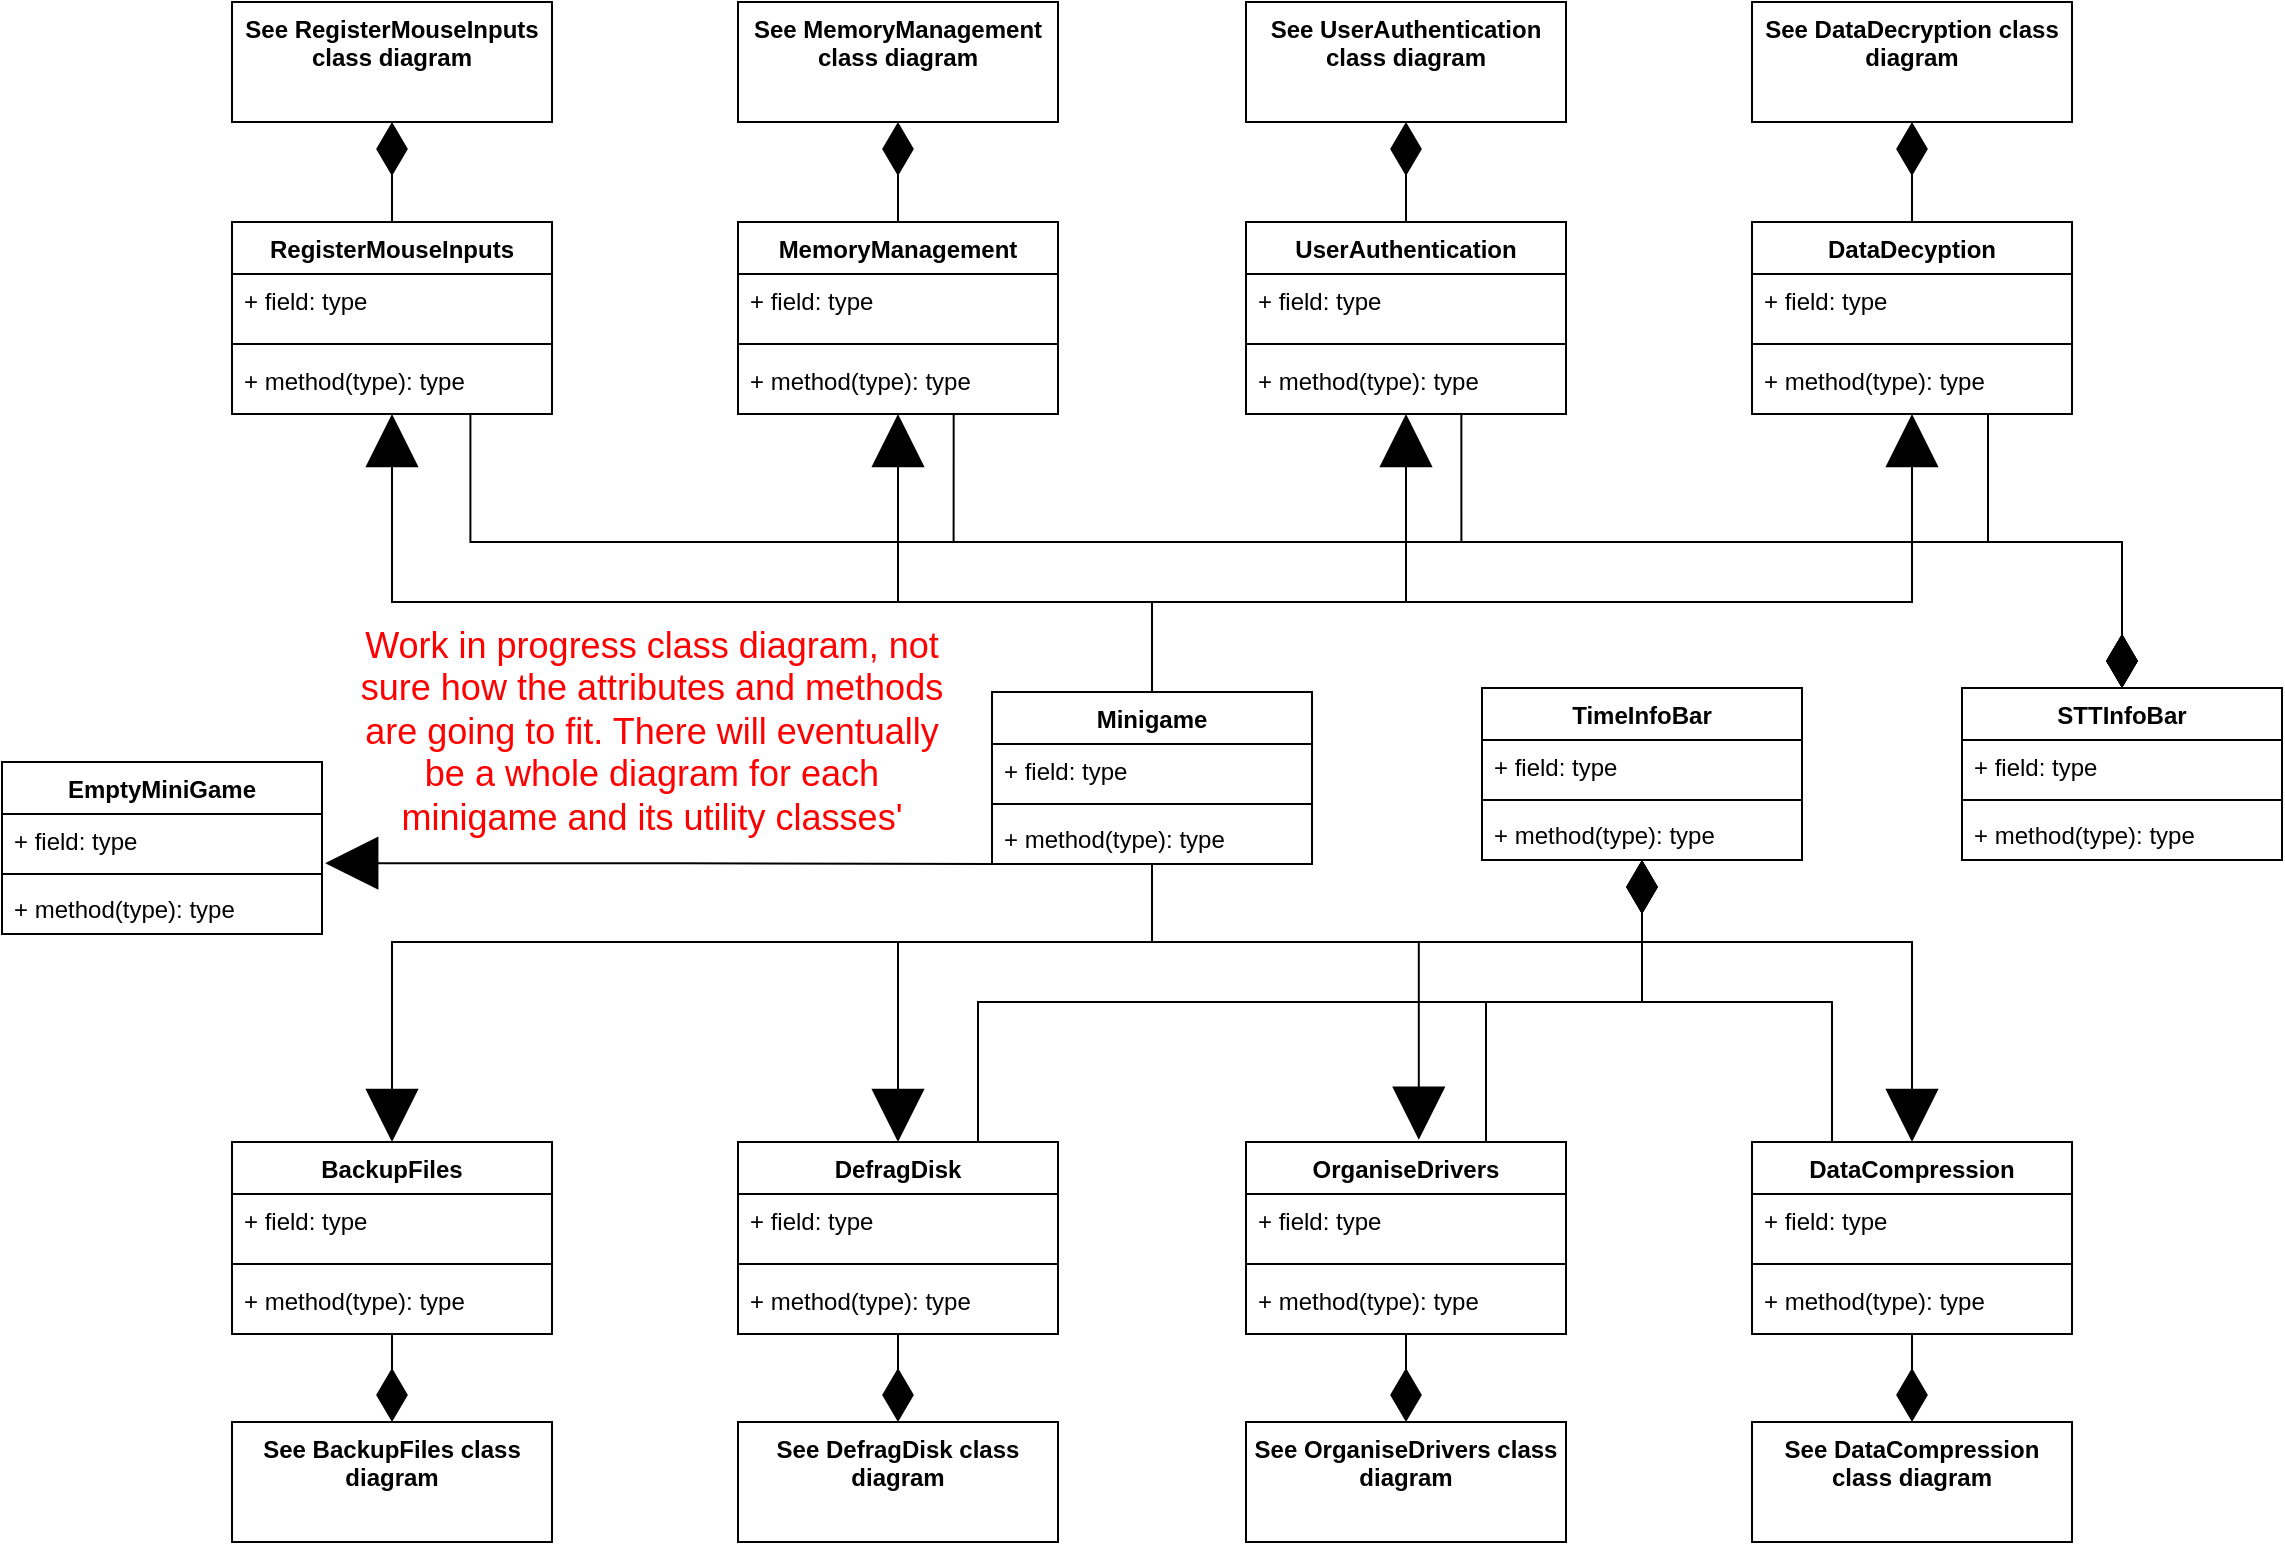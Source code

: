 <mxfile version="22.1.9" type="onedrive">
  <diagram id="C5RBs43oDa-KdzZeNtuy" name="Page-1">
    <mxGraphModel grid="1" page="1" gridSize="10" guides="1" tooltips="1" connect="1" arrows="1" fold="1" pageScale="1" pageWidth="1169" pageHeight="827" math="0" shadow="0">
      <root>
        <mxCell id="WIyWlLk6GJQsqaUBKTNV-0" />
        <mxCell id="WIyWlLk6GJQsqaUBKTNV-1" parent="WIyWlLk6GJQsqaUBKTNV-0" />
        <mxCell id="UAIDwy75gmTa8jSS0-Ca-73" style="edgeStyle=orthogonalEdgeStyle;shape=connector;rounded=0;orthogonalLoop=1;jettySize=auto;html=1;entryX=0.5;entryY=0;entryDx=0;entryDy=0;labelBackgroundColor=default;strokeColor=default;align=center;verticalAlign=middle;fontFamily=Helvetica;fontSize=11;fontColor=default;endArrow=block;endFill=1;endSize=24;" edge="1" parent="WIyWlLk6GJQsqaUBKTNV-1" source="UAIDwy75gmTa8jSS0-Ca-0" target="UAIDwy75gmTa8jSS0-Ca-36">
          <mxGeometry relative="1" as="geometry">
            <Array as="points">
              <mxPoint x="585" y="490" />
              <mxPoint x="205" y="490" />
            </Array>
          </mxGeometry>
        </mxCell>
        <mxCell id="UAIDwy75gmTa8jSS0-Ca-74" style="edgeStyle=orthogonalEdgeStyle;shape=connector;rounded=0;orthogonalLoop=1;jettySize=auto;html=1;entryX=0.5;entryY=0;entryDx=0;entryDy=0;labelBackgroundColor=default;strokeColor=default;align=center;verticalAlign=middle;fontFamily=Helvetica;fontSize=11;fontColor=default;endArrow=block;endFill=1;endSize=24;" edge="1" parent="WIyWlLk6GJQsqaUBKTNV-1" source="UAIDwy75gmTa8jSS0-Ca-0" target="UAIDwy75gmTa8jSS0-Ca-40">
          <mxGeometry relative="1" as="geometry">
            <Array as="points">
              <mxPoint x="585" y="490" />
              <mxPoint x="458" y="490" />
            </Array>
          </mxGeometry>
        </mxCell>
        <mxCell id="UAIDwy75gmTa8jSS0-Ca-76" style="edgeStyle=orthogonalEdgeStyle;shape=connector;rounded=0;orthogonalLoop=1;jettySize=auto;html=1;entryX=0.5;entryY=0;entryDx=0;entryDy=0;labelBackgroundColor=default;strokeColor=default;align=center;verticalAlign=middle;fontFamily=Helvetica;fontSize=11;fontColor=default;endArrow=block;endFill=1;endSize=24;" edge="1" parent="WIyWlLk6GJQsqaUBKTNV-1" source="UAIDwy75gmTa8jSS0-Ca-0" target="UAIDwy75gmTa8jSS0-Ca-48">
          <mxGeometry relative="1" as="geometry">
            <Array as="points">
              <mxPoint x="585" y="490" />
              <mxPoint x="965" y="490" />
            </Array>
          </mxGeometry>
        </mxCell>
        <mxCell id="UAIDwy75gmTa8jSS0-Ca-0" value="Minigame" style="swimlane;fontStyle=1;align=center;verticalAlign=top;childLayout=stackLayout;horizontal=1;startSize=26;horizontalStack=0;resizeParent=1;resizeParentMax=0;resizeLast=0;collapsible=1;marginBottom=0;whiteSpace=wrap;html=1;" vertex="1" parent="WIyWlLk6GJQsqaUBKTNV-1">
          <mxGeometry x="505" y="365" width="160" height="86" as="geometry" />
        </mxCell>
        <mxCell id="UAIDwy75gmTa8jSS0-Ca-1" value="+ field: type" style="text;strokeColor=none;fillColor=none;align=left;verticalAlign=top;spacingLeft=4;spacingRight=4;overflow=hidden;rotatable=0;points=[[0,0.5],[1,0.5]];portConstraint=eastwest;whiteSpace=wrap;html=1;" vertex="1" parent="UAIDwy75gmTa8jSS0-Ca-0">
          <mxGeometry y="26" width="160" height="26" as="geometry" />
        </mxCell>
        <mxCell id="UAIDwy75gmTa8jSS0-Ca-2" value="" style="line;strokeWidth=1;fillColor=none;align=left;verticalAlign=middle;spacingTop=-1;spacingLeft=3;spacingRight=3;rotatable=0;labelPosition=right;points=[];portConstraint=eastwest;strokeColor=inherit;" vertex="1" parent="UAIDwy75gmTa8jSS0-Ca-0">
          <mxGeometry y="52" width="160" height="8" as="geometry" />
        </mxCell>
        <mxCell id="UAIDwy75gmTa8jSS0-Ca-3" value="+ method(type): type" style="text;strokeColor=none;fillColor=none;align=left;verticalAlign=top;spacingLeft=4;spacingRight=4;overflow=hidden;rotatable=0;points=[[0,0.5],[1,0.5]];portConstraint=eastwest;whiteSpace=wrap;html=1;" vertex="1" parent="UAIDwy75gmTa8jSS0-Ca-0">
          <mxGeometry y="60" width="160" height="26" as="geometry" />
        </mxCell>
        <mxCell id="UAIDwy75gmTa8jSS0-Ca-93" style="edgeStyle=orthogonalEdgeStyle;shape=connector;rounded=0;orthogonalLoop=1;jettySize=auto;html=1;entryX=0.5;entryY=0;entryDx=0;entryDy=0;labelBackgroundColor=default;strokeColor=default;align=center;verticalAlign=middle;fontFamily=Helvetica;fontSize=11;fontColor=default;endArrow=none;endFill=0;endSize=24;startArrow=block;startFill=1;startSize=24;" edge="1" parent="WIyWlLk6GJQsqaUBKTNV-1" source="UAIDwy75gmTa8jSS0-Ca-20" target="UAIDwy75gmTa8jSS0-Ca-0">
          <mxGeometry relative="1" as="geometry">
            <Array as="points">
              <mxPoint x="205" y="320" />
              <mxPoint x="585" y="320" />
            </Array>
          </mxGeometry>
        </mxCell>
        <mxCell id="UAIDwy75gmTa8jSS0-Ca-100" style="edgeStyle=orthogonalEdgeStyle;shape=connector;rounded=0;orthogonalLoop=1;jettySize=auto;html=1;entryX=0.5;entryY=1;entryDx=0;entryDy=0;labelBackgroundColor=default;strokeColor=default;align=center;verticalAlign=middle;fontFamily=Helvetica;fontSize=11;fontColor=default;endArrow=diamondThin;endFill=1;endSize=24;" edge="1" parent="WIyWlLk6GJQsqaUBKTNV-1" source="UAIDwy75gmTa8jSS0-Ca-20" target="UAIDwy75gmTa8jSS0-Ca-91">
          <mxGeometry relative="1" as="geometry" />
        </mxCell>
        <mxCell id="UAIDwy75gmTa8jSS0-Ca-20" value="RegisterMouseInputs" style="swimlane;fontStyle=1;align=center;verticalAlign=top;childLayout=stackLayout;horizontal=1;startSize=26;horizontalStack=0;resizeParent=1;resizeParentMax=0;resizeLast=0;collapsible=1;marginBottom=0;whiteSpace=wrap;html=1;" vertex="1" parent="WIyWlLk6GJQsqaUBKTNV-1">
          <mxGeometry x="125" y="130" width="160" height="96" as="geometry" />
        </mxCell>
        <mxCell id="UAIDwy75gmTa8jSS0-Ca-21" value="+ field: type" style="text;strokeColor=none;fillColor=none;align=left;verticalAlign=top;spacingLeft=4;spacingRight=4;overflow=hidden;rotatable=0;points=[[0,0.5],[1,0.5]];portConstraint=eastwest;whiteSpace=wrap;html=1;" vertex="1" parent="UAIDwy75gmTa8jSS0-Ca-20">
          <mxGeometry y="26" width="160" height="30" as="geometry" />
        </mxCell>
        <mxCell id="UAIDwy75gmTa8jSS0-Ca-22" value="" style="line;strokeWidth=1;fillColor=none;align=left;verticalAlign=middle;spacingTop=-1;spacingLeft=3;spacingRight=3;rotatable=0;labelPosition=right;points=[];portConstraint=eastwest;strokeColor=inherit;" vertex="1" parent="UAIDwy75gmTa8jSS0-Ca-20">
          <mxGeometry y="56" width="160" height="10" as="geometry" />
        </mxCell>
        <mxCell id="UAIDwy75gmTa8jSS0-Ca-23" value="+ method(type): type" style="text;strokeColor=none;fillColor=none;align=left;verticalAlign=top;spacingLeft=4;spacingRight=4;overflow=hidden;rotatable=0;points=[[0,0.5],[1,0.5]];portConstraint=eastwest;whiteSpace=wrap;html=1;" vertex="1" parent="UAIDwy75gmTa8jSS0-Ca-20">
          <mxGeometry y="66" width="160" height="30" as="geometry" />
        </mxCell>
        <mxCell id="UAIDwy75gmTa8jSS0-Ca-94" style="edgeStyle=orthogonalEdgeStyle;shape=connector;rounded=0;orthogonalLoop=1;jettySize=auto;html=1;entryX=0.5;entryY=0;entryDx=0;entryDy=0;labelBackgroundColor=default;strokeColor=default;align=center;verticalAlign=middle;fontFamily=Helvetica;fontSize=11;fontColor=default;startArrow=block;startFill=1;endArrow=none;endFill=0;startSize=24;endSize=24;" edge="1" parent="WIyWlLk6GJQsqaUBKTNV-1" source="UAIDwy75gmTa8jSS0-Ca-24" target="UAIDwy75gmTa8jSS0-Ca-0">
          <mxGeometry relative="1" as="geometry">
            <Array as="points">
              <mxPoint x="458" y="320" />
              <mxPoint x="585" y="320" />
            </Array>
          </mxGeometry>
        </mxCell>
        <mxCell id="UAIDwy75gmTa8jSS0-Ca-101" style="edgeStyle=orthogonalEdgeStyle;shape=connector;rounded=0;orthogonalLoop=1;jettySize=auto;html=1;entryX=0.5;entryY=1;entryDx=0;entryDy=0;labelBackgroundColor=default;strokeColor=default;align=center;verticalAlign=middle;fontFamily=Helvetica;fontSize=11;fontColor=default;endArrow=diamondThin;endFill=1;endSize=24;" edge="1" parent="WIyWlLk6GJQsqaUBKTNV-1" source="UAIDwy75gmTa8jSS0-Ca-24" target="UAIDwy75gmTa8jSS0-Ca-97">
          <mxGeometry relative="1" as="geometry" />
        </mxCell>
        <mxCell id="UAIDwy75gmTa8jSS0-Ca-24" value="MemoryManagement" style="swimlane;fontStyle=1;align=center;verticalAlign=top;childLayout=stackLayout;horizontal=1;startSize=26;horizontalStack=0;resizeParent=1;resizeParentMax=0;resizeLast=0;collapsible=1;marginBottom=0;whiteSpace=wrap;html=1;" vertex="1" parent="WIyWlLk6GJQsqaUBKTNV-1">
          <mxGeometry x="378" y="130" width="160" height="96" as="geometry" />
        </mxCell>
        <mxCell id="UAIDwy75gmTa8jSS0-Ca-25" value="+ field: type" style="text;strokeColor=none;fillColor=none;align=left;verticalAlign=top;spacingLeft=4;spacingRight=4;overflow=hidden;rotatable=0;points=[[0,0.5],[1,0.5]];portConstraint=eastwest;whiteSpace=wrap;html=1;" vertex="1" parent="UAIDwy75gmTa8jSS0-Ca-24">
          <mxGeometry y="26" width="160" height="30" as="geometry" />
        </mxCell>
        <mxCell id="UAIDwy75gmTa8jSS0-Ca-26" value="" style="line;strokeWidth=1;fillColor=none;align=left;verticalAlign=middle;spacingTop=-1;spacingLeft=3;spacingRight=3;rotatable=0;labelPosition=right;points=[];portConstraint=eastwest;strokeColor=inherit;" vertex="1" parent="UAIDwy75gmTa8jSS0-Ca-24">
          <mxGeometry y="56" width="160" height="10" as="geometry" />
        </mxCell>
        <mxCell id="UAIDwy75gmTa8jSS0-Ca-27" value="+ method(type): type" style="text;strokeColor=none;fillColor=none;align=left;verticalAlign=top;spacingLeft=4;spacingRight=4;overflow=hidden;rotatable=0;points=[[0,0.5],[1,0.5]];portConstraint=eastwest;whiteSpace=wrap;html=1;" vertex="1" parent="UAIDwy75gmTa8jSS0-Ca-24">
          <mxGeometry y="66" width="160" height="30" as="geometry" />
        </mxCell>
        <mxCell id="UAIDwy75gmTa8jSS0-Ca-95" style="edgeStyle=orthogonalEdgeStyle;shape=connector;rounded=0;orthogonalLoop=1;jettySize=auto;html=1;entryX=0.5;entryY=0;entryDx=0;entryDy=0;labelBackgroundColor=default;strokeColor=default;align=center;verticalAlign=middle;fontFamily=Helvetica;fontSize=11;fontColor=default;startArrow=block;startFill=1;endArrow=none;endFill=0;startSize=24;endSize=24;" edge="1" parent="WIyWlLk6GJQsqaUBKTNV-1" source="UAIDwy75gmTa8jSS0-Ca-28" target="UAIDwy75gmTa8jSS0-Ca-0">
          <mxGeometry relative="1" as="geometry">
            <Array as="points">
              <mxPoint x="712" y="320" />
              <mxPoint x="585" y="320" />
            </Array>
          </mxGeometry>
        </mxCell>
        <mxCell id="UAIDwy75gmTa8jSS0-Ca-102" style="edgeStyle=orthogonalEdgeStyle;shape=connector;rounded=0;orthogonalLoop=1;jettySize=auto;html=1;entryX=0.5;entryY=1;entryDx=0;entryDy=0;labelBackgroundColor=default;strokeColor=default;align=center;verticalAlign=middle;fontFamily=Helvetica;fontSize=11;fontColor=default;endArrow=diamondThin;endFill=1;endSize=24;" edge="1" parent="WIyWlLk6GJQsqaUBKTNV-1" source="UAIDwy75gmTa8jSS0-Ca-28" target="UAIDwy75gmTa8jSS0-Ca-98">
          <mxGeometry relative="1" as="geometry" />
        </mxCell>
        <mxCell id="UAIDwy75gmTa8jSS0-Ca-28" value="UserAuthentication" style="swimlane;fontStyle=1;align=center;verticalAlign=top;childLayout=stackLayout;horizontal=1;startSize=26;horizontalStack=0;resizeParent=1;resizeParentMax=0;resizeLast=0;collapsible=1;marginBottom=0;whiteSpace=wrap;html=1;" vertex="1" parent="WIyWlLk6GJQsqaUBKTNV-1">
          <mxGeometry x="632" y="130" width="160" height="96" as="geometry" />
        </mxCell>
        <mxCell id="UAIDwy75gmTa8jSS0-Ca-29" value="+ field: type" style="text;strokeColor=none;fillColor=none;align=left;verticalAlign=top;spacingLeft=4;spacingRight=4;overflow=hidden;rotatable=0;points=[[0,0.5],[1,0.5]];portConstraint=eastwest;whiteSpace=wrap;html=1;" vertex="1" parent="UAIDwy75gmTa8jSS0-Ca-28">
          <mxGeometry y="26" width="160" height="30" as="geometry" />
        </mxCell>
        <mxCell id="UAIDwy75gmTa8jSS0-Ca-30" value="" style="line;strokeWidth=1;fillColor=none;align=left;verticalAlign=middle;spacingTop=-1;spacingLeft=3;spacingRight=3;rotatable=0;labelPosition=right;points=[];portConstraint=eastwest;strokeColor=inherit;" vertex="1" parent="UAIDwy75gmTa8jSS0-Ca-28">
          <mxGeometry y="56" width="160" height="10" as="geometry" />
        </mxCell>
        <mxCell id="UAIDwy75gmTa8jSS0-Ca-31" value="+ method(type): type" style="text;strokeColor=none;fillColor=none;align=left;verticalAlign=top;spacingLeft=4;spacingRight=4;overflow=hidden;rotatable=0;points=[[0,0.5],[1,0.5]];portConstraint=eastwest;whiteSpace=wrap;html=1;" vertex="1" parent="UAIDwy75gmTa8jSS0-Ca-28">
          <mxGeometry y="66" width="160" height="30" as="geometry" />
        </mxCell>
        <mxCell id="UAIDwy75gmTa8jSS0-Ca-96" style="edgeStyle=orthogonalEdgeStyle;shape=connector;rounded=0;orthogonalLoop=1;jettySize=auto;html=1;entryX=0.5;entryY=0;entryDx=0;entryDy=0;labelBackgroundColor=default;strokeColor=default;align=center;verticalAlign=middle;fontFamily=Helvetica;fontSize=11;fontColor=default;startArrow=block;startFill=1;endArrow=none;endFill=0;startSize=24;endSize=24;" edge="1" parent="WIyWlLk6GJQsqaUBKTNV-1" source="UAIDwy75gmTa8jSS0-Ca-32" target="UAIDwy75gmTa8jSS0-Ca-0">
          <mxGeometry relative="1" as="geometry">
            <Array as="points">
              <mxPoint x="965" y="320" />
              <mxPoint x="585" y="320" />
            </Array>
          </mxGeometry>
        </mxCell>
        <mxCell id="UAIDwy75gmTa8jSS0-Ca-103" style="edgeStyle=orthogonalEdgeStyle;shape=connector;rounded=0;orthogonalLoop=1;jettySize=auto;html=1;entryX=0.5;entryY=1;entryDx=0;entryDy=0;labelBackgroundColor=default;strokeColor=default;align=center;verticalAlign=middle;fontFamily=Helvetica;fontSize=11;fontColor=default;endArrow=diamondThin;endFill=1;endSize=24;" edge="1" parent="WIyWlLk6GJQsqaUBKTNV-1" source="UAIDwy75gmTa8jSS0-Ca-32" target="UAIDwy75gmTa8jSS0-Ca-99">
          <mxGeometry relative="1" as="geometry" />
        </mxCell>
        <mxCell id="UAIDwy75gmTa8jSS0-Ca-32" value="DataDecyption" style="swimlane;fontStyle=1;align=center;verticalAlign=top;childLayout=stackLayout;horizontal=1;startSize=26;horizontalStack=0;resizeParent=1;resizeParentMax=0;resizeLast=0;collapsible=1;marginBottom=0;whiteSpace=wrap;html=1;" vertex="1" parent="WIyWlLk6GJQsqaUBKTNV-1">
          <mxGeometry x="885" y="130" width="160" height="96" as="geometry" />
        </mxCell>
        <mxCell id="UAIDwy75gmTa8jSS0-Ca-33" value="+ field: type" style="text;strokeColor=none;fillColor=none;align=left;verticalAlign=top;spacingLeft=4;spacingRight=4;overflow=hidden;rotatable=0;points=[[0,0.5],[1,0.5]];portConstraint=eastwest;whiteSpace=wrap;html=1;" vertex="1" parent="UAIDwy75gmTa8jSS0-Ca-32">
          <mxGeometry y="26" width="160" height="30" as="geometry" />
        </mxCell>
        <mxCell id="UAIDwy75gmTa8jSS0-Ca-34" value="" style="line;strokeWidth=1;fillColor=none;align=left;verticalAlign=middle;spacingTop=-1;spacingLeft=3;spacingRight=3;rotatable=0;labelPosition=right;points=[];portConstraint=eastwest;strokeColor=inherit;" vertex="1" parent="UAIDwy75gmTa8jSS0-Ca-32">
          <mxGeometry y="56" width="160" height="10" as="geometry" />
        </mxCell>
        <mxCell id="UAIDwy75gmTa8jSS0-Ca-35" value="+ method(type): type" style="text;strokeColor=none;fillColor=none;align=left;verticalAlign=top;spacingLeft=4;spacingRight=4;overflow=hidden;rotatable=0;points=[[0,0.5],[1,0.5]];portConstraint=eastwest;whiteSpace=wrap;html=1;" vertex="1" parent="UAIDwy75gmTa8jSS0-Ca-32">
          <mxGeometry y="66" width="160" height="30" as="geometry" />
        </mxCell>
        <mxCell id="UAIDwy75gmTa8jSS0-Ca-80" style="edgeStyle=orthogonalEdgeStyle;shape=connector;rounded=0;orthogonalLoop=1;jettySize=auto;html=1;entryX=0.5;entryY=0;entryDx=0;entryDy=0;labelBackgroundColor=default;strokeColor=default;align=center;verticalAlign=middle;fontFamily=Helvetica;fontSize=11;fontColor=default;endArrow=diamondThin;endFill=1;endSize=24;" edge="1" parent="WIyWlLk6GJQsqaUBKTNV-1" source="UAIDwy75gmTa8jSS0-Ca-36" target="UAIDwy75gmTa8jSS0-Ca-78">
          <mxGeometry relative="1" as="geometry" />
        </mxCell>
        <mxCell id="UAIDwy75gmTa8jSS0-Ca-36" value="BackupFiles" style="swimlane;fontStyle=1;align=center;verticalAlign=top;childLayout=stackLayout;horizontal=1;startSize=26;horizontalStack=0;resizeParent=1;resizeParentMax=0;resizeLast=0;collapsible=1;marginBottom=0;whiteSpace=wrap;html=1;" vertex="1" parent="WIyWlLk6GJQsqaUBKTNV-1">
          <mxGeometry x="125" y="590" width="160" height="96" as="geometry" />
        </mxCell>
        <mxCell id="UAIDwy75gmTa8jSS0-Ca-37" value="+ field: type" style="text;strokeColor=none;fillColor=none;align=left;verticalAlign=top;spacingLeft=4;spacingRight=4;overflow=hidden;rotatable=0;points=[[0,0.5],[1,0.5]];portConstraint=eastwest;whiteSpace=wrap;html=1;" vertex="1" parent="UAIDwy75gmTa8jSS0-Ca-36">
          <mxGeometry y="26" width="160" height="30" as="geometry" />
        </mxCell>
        <mxCell id="UAIDwy75gmTa8jSS0-Ca-38" value="" style="line;strokeWidth=1;fillColor=none;align=left;verticalAlign=middle;spacingTop=-1;spacingLeft=3;spacingRight=3;rotatable=0;labelPosition=right;points=[];portConstraint=eastwest;strokeColor=inherit;" vertex="1" parent="UAIDwy75gmTa8jSS0-Ca-36">
          <mxGeometry y="56" width="160" height="10" as="geometry" />
        </mxCell>
        <mxCell id="UAIDwy75gmTa8jSS0-Ca-39" value="+ method(type): type" style="text;strokeColor=none;fillColor=none;align=left;verticalAlign=top;spacingLeft=4;spacingRight=4;overflow=hidden;rotatable=0;points=[[0,0.5],[1,0.5]];portConstraint=eastwest;whiteSpace=wrap;html=1;" vertex="1" parent="UAIDwy75gmTa8jSS0-Ca-36">
          <mxGeometry y="66" width="160" height="30" as="geometry" />
        </mxCell>
        <mxCell id="UAIDwy75gmTa8jSS0-Ca-88" style="edgeStyle=orthogonalEdgeStyle;shape=connector;rounded=0;orthogonalLoop=1;jettySize=auto;html=1;entryX=0.5;entryY=0;entryDx=0;entryDy=0;labelBackgroundColor=default;strokeColor=default;align=center;verticalAlign=middle;fontFamily=Helvetica;fontSize=11;fontColor=default;endArrow=diamondThin;endFill=1;endSize=24;" edge="1" parent="WIyWlLk6GJQsqaUBKTNV-1" source="UAIDwy75gmTa8jSS0-Ca-40" target="UAIDwy75gmTa8jSS0-Ca-81">
          <mxGeometry relative="1" as="geometry" />
        </mxCell>
        <mxCell id="UAIDwy75gmTa8jSS0-Ca-40" value="DefragDisk" style="swimlane;fontStyle=1;align=center;verticalAlign=top;childLayout=stackLayout;horizontal=1;startSize=26;horizontalStack=0;resizeParent=1;resizeParentMax=0;resizeLast=0;collapsible=1;marginBottom=0;whiteSpace=wrap;html=1;" vertex="1" parent="WIyWlLk6GJQsqaUBKTNV-1">
          <mxGeometry x="378" y="590" width="160" height="96" as="geometry" />
        </mxCell>
        <mxCell id="UAIDwy75gmTa8jSS0-Ca-41" value="+ field: type" style="text;strokeColor=none;fillColor=none;align=left;verticalAlign=top;spacingLeft=4;spacingRight=4;overflow=hidden;rotatable=0;points=[[0,0.5],[1,0.5]];portConstraint=eastwest;whiteSpace=wrap;html=1;" vertex="1" parent="UAIDwy75gmTa8jSS0-Ca-40">
          <mxGeometry y="26" width="160" height="30" as="geometry" />
        </mxCell>
        <mxCell id="UAIDwy75gmTa8jSS0-Ca-42" value="" style="line;strokeWidth=1;fillColor=none;align=left;verticalAlign=middle;spacingTop=-1;spacingLeft=3;spacingRight=3;rotatable=0;labelPosition=right;points=[];portConstraint=eastwest;strokeColor=inherit;" vertex="1" parent="UAIDwy75gmTa8jSS0-Ca-40">
          <mxGeometry y="56" width="160" height="10" as="geometry" />
        </mxCell>
        <mxCell id="UAIDwy75gmTa8jSS0-Ca-43" value="+ method(type): type" style="text;strokeColor=none;fillColor=none;align=left;verticalAlign=top;spacingLeft=4;spacingRight=4;overflow=hidden;rotatable=0;points=[[0,0.5],[1,0.5]];portConstraint=eastwest;whiteSpace=wrap;html=1;" vertex="1" parent="UAIDwy75gmTa8jSS0-Ca-40">
          <mxGeometry y="66" width="160" height="30" as="geometry" />
        </mxCell>
        <mxCell id="UAIDwy75gmTa8jSS0-Ca-89" style="edgeStyle=orthogonalEdgeStyle;shape=connector;rounded=0;orthogonalLoop=1;jettySize=auto;html=1;entryX=0.5;entryY=0;entryDx=0;entryDy=0;labelBackgroundColor=default;strokeColor=default;align=center;verticalAlign=middle;fontFamily=Helvetica;fontSize=11;fontColor=default;endArrow=diamondThin;endFill=1;endSize=24;" edge="1" parent="WIyWlLk6GJQsqaUBKTNV-1" source="UAIDwy75gmTa8jSS0-Ca-44" target="UAIDwy75gmTa8jSS0-Ca-83">
          <mxGeometry relative="1" as="geometry" />
        </mxCell>
        <mxCell id="UAIDwy75gmTa8jSS0-Ca-44" value="OrganiseDrivers" style="swimlane;fontStyle=1;align=center;verticalAlign=top;childLayout=stackLayout;horizontal=1;startSize=26;horizontalStack=0;resizeParent=1;resizeParentMax=0;resizeLast=0;collapsible=1;marginBottom=0;whiteSpace=wrap;html=1;" vertex="1" parent="WIyWlLk6GJQsqaUBKTNV-1">
          <mxGeometry x="632" y="590" width="160" height="96" as="geometry" />
        </mxCell>
        <mxCell id="UAIDwy75gmTa8jSS0-Ca-45" value="+ field: type" style="text;strokeColor=none;fillColor=none;align=left;verticalAlign=top;spacingLeft=4;spacingRight=4;overflow=hidden;rotatable=0;points=[[0,0.5],[1,0.5]];portConstraint=eastwest;whiteSpace=wrap;html=1;" vertex="1" parent="UAIDwy75gmTa8jSS0-Ca-44">
          <mxGeometry y="26" width="160" height="30" as="geometry" />
        </mxCell>
        <mxCell id="UAIDwy75gmTa8jSS0-Ca-46" value="" style="line;strokeWidth=1;fillColor=none;align=left;verticalAlign=middle;spacingTop=-1;spacingLeft=3;spacingRight=3;rotatable=0;labelPosition=right;points=[];portConstraint=eastwest;strokeColor=inherit;" vertex="1" parent="UAIDwy75gmTa8jSS0-Ca-44">
          <mxGeometry y="56" width="160" height="10" as="geometry" />
        </mxCell>
        <mxCell id="UAIDwy75gmTa8jSS0-Ca-47" value="+ method(type): type" style="text;strokeColor=none;fillColor=none;align=left;verticalAlign=top;spacingLeft=4;spacingRight=4;overflow=hidden;rotatable=0;points=[[0,0.5],[1,0.5]];portConstraint=eastwest;whiteSpace=wrap;html=1;" vertex="1" parent="UAIDwy75gmTa8jSS0-Ca-44">
          <mxGeometry y="66" width="160" height="30" as="geometry" />
        </mxCell>
        <mxCell id="UAIDwy75gmTa8jSS0-Ca-90" style="edgeStyle=orthogonalEdgeStyle;shape=connector;rounded=0;orthogonalLoop=1;jettySize=auto;html=1;entryX=0.5;entryY=0;entryDx=0;entryDy=0;labelBackgroundColor=default;strokeColor=default;align=center;verticalAlign=middle;fontFamily=Helvetica;fontSize=11;fontColor=default;endArrow=diamondThin;endFill=1;endSize=24;" edge="1" parent="WIyWlLk6GJQsqaUBKTNV-1" source="UAIDwy75gmTa8jSS0-Ca-48" target="UAIDwy75gmTa8jSS0-Ca-85">
          <mxGeometry relative="1" as="geometry" />
        </mxCell>
        <mxCell id="UAIDwy75gmTa8jSS0-Ca-48" value="DataCompression" style="swimlane;fontStyle=1;align=center;verticalAlign=top;childLayout=stackLayout;horizontal=1;startSize=26;horizontalStack=0;resizeParent=1;resizeParentMax=0;resizeLast=0;collapsible=1;marginBottom=0;whiteSpace=wrap;html=1;" vertex="1" parent="WIyWlLk6GJQsqaUBKTNV-1">
          <mxGeometry x="885" y="590" width="160" height="96" as="geometry" />
        </mxCell>
        <mxCell id="UAIDwy75gmTa8jSS0-Ca-49" value="+ field: type" style="text;strokeColor=none;fillColor=none;align=left;verticalAlign=top;spacingLeft=4;spacingRight=4;overflow=hidden;rotatable=0;points=[[0,0.5],[1,0.5]];portConstraint=eastwest;whiteSpace=wrap;html=1;" vertex="1" parent="UAIDwy75gmTa8jSS0-Ca-48">
          <mxGeometry y="26" width="160" height="30" as="geometry" />
        </mxCell>
        <mxCell id="UAIDwy75gmTa8jSS0-Ca-50" value="" style="line;strokeWidth=1;fillColor=none;align=left;verticalAlign=middle;spacingTop=-1;spacingLeft=3;spacingRight=3;rotatable=0;labelPosition=right;points=[];portConstraint=eastwest;strokeColor=inherit;" vertex="1" parent="UAIDwy75gmTa8jSS0-Ca-48">
          <mxGeometry y="56" width="160" height="10" as="geometry" />
        </mxCell>
        <mxCell id="UAIDwy75gmTa8jSS0-Ca-51" value="+ method(type): type" style="text;strokeColor=none;fillColor=none;align=left;verticalAlign=top;spacingLeft=4;spacingRight=4;overflow=hidden;rotatable=0;points=[[0,0.5],[1,0.5]];portConstraint=eastwest;whiteSpace=wrap;html=1;" vertex="1" parent="UAIDwy75gmTa8jSS0-Ca-48">
          <mxGeometry y="66" width="160" height="30" as="geometry" />
        </mxCell>
        <mxCell id="UAIDwy75gmTa8jSS0-Ca-104" style="edgeStyle=orthogonalEdgeStyle;shape=connector;rounded=0;orthogonalLoop=1;jettySize=auto;html=1;entryX=0;entryY=1;entryDx=0;entryDy=0;labelBackgroundColor=default;strokeColor=default;align=center;verticalAlign=middle;fontFamily=Helvetica;fontSize=11;fontColor=default;endArrow=none;endFill=0;endSize=24;exitX=1.01;exitY=0.947;exitDx=0;exitDy=0;exitPerimeter=0;startArrow=block;startFill=1;startSize=24;" edge="1" parent="WIyWlLk6GJQsqaUBKTNV-1" source="UAIDwy75gmTa8jSS0-Ca-53" target="UAIDwy75gmTa8jSS0-Ca-0">
          <mxGeometry relative="1" as="geometry">
            <Array as="points">
              <mxPoint x="348" y="451" />
              <mxPoint x="505" y="451" />
            </Array>
          </mxGeometry>
        </mxCell>
        <mxCell id="UAIDwy75gmTa8jSS0-Ca-52" value="EmptyMiniGame" style="swimlane;fontStyle=1;align=center;verticalAlign=top;childLayout=stackLayout;horizontal=1;startSize=26;horizontalStack=0;resizeParent=1;resizeParentMax=0;resizeLast=0;collapsible=1;marginBottom=0;whiteSpace=wrap;html=1;" vertex="1" parent="WIyWlLk6GJQsqaUBKTNV-1">
          <mxGeometry x="10" y="400" width="160" height="86" as="geometry" />
        </mxCell>
        <mxCell id="UAIDwy75gmTa8jSS0-Ca-53" value="+ field: type" style="text;strokeColor=none;fillColor=none;align=left;verticalAlign=top;spacingLeft=4;spacingRight=4;overflow=hidden;rotatable=0;points=[[0,0.5],[1,0.5]];portConstraint=eastwest;whiteSpace=wrap;html=1;" vertex="1" parent="UAIDwy75gmTa8jSS0-Ca-52">
          <mxGeometry y="26" width="160" height="26" as="geometry" />
        </mxCell>
        <mxCell id="UAIDwy75gmTa8jSS0-Ca-54" value="" style="line;strokeWidth=1;fillColor=none;align=left;verticalAlign=middle;spacingTop=-1;spacingLeft=3;spacingRight=3;rotatable=0;labelPosition=right;points=[];portConstraint=eastwest;strokeColor=inherit;" vertex="1" parent="UAIDwy75gmTa8jSS0-Ca-52">
          <mxGeometry y="52" width="160" height="8" as="geometry" />
        </mxCell>
        <mxCell id="UAIDwy75gmTa8jSS0-Ca-55" value="+ method(type): type" style="text;strokeColor=none;fillColor=none;align=left;verticalAlign=top;spacingLeft=4;spacingRight=4;overflow=hidden;rotatable=0;points=[[0,0.5],[1,0.5]];portConstraint=eastwest;whiteSpace=wrap;html=1;" vertex="1" parent="UAIDwy75gmTa8jSS0-Ca-52">
          <mxGeometry y="60" width="160" height="26" as="geometry" />
        </mxCell>
        <mxCell id="UAIDwy75gmTa8jSS0-Ca-56" value="STTInfoBar" style="swimlane;fontStyle=1;align=center;verticalAlign=top;childLayout=stackLayout;horizontal=1;startSize=26;horizontalStack=0;resizeParent=1;resizeParentMax=0;resizeLast=0;collapsible=1;marginBottom=0;whiteSpace=wrap;html=1;" vertex="1" parent="WIyWlLk6GJQsqaUBKTNV-1">
          <mxGeometry x="990" y="363" width="160" height="86" as="geometry" />
        </mxCell>
        <mxCell id="UAIDwy75gmTa8jSS0-Ca-57" value="+ field: type" style="text;strokeColor=none;fillColor=none;align=left;verticalAlign=top;spacingLeft=4;spacingRight=4;overflow=hidden;rotatable=0;points=[[0,0.5],[1,0.5]];portConstraint=eastwest;whiteSpace=wrap;html=1;" vertex="1" parent="UAIDwy75gmTa8jSS0-Ca-56">
          <mxGeometry y="26" width="160" height="26" as="geometry" />
        </mxCell>
        <mxCell id="UAIDwy75gmTa8jSS0-Ca-58" value="" style="line;strokeWidth=1;fillColor=none;align=left;verticalAlign=middle;spacingTop=-1;spacingLeft=3;spacingRight=3;rotatable=0;labelPosition=right;points=[];portConstraint=eastwest;strokeColor=inherit;" vertex="1" parent="UAIDwy75gmTa8jSS0-Ca-56">
          <mxGeometry y="52" width="160" height="8" as="geometry" />
        </mxCell>
        <mxCell id="UAIDwy75gmTa8jSS0-Ca-59" value="+ method(type): type" style="text;strokeColor=none;fillColor=none;align=left;verticalAlign=top;spacingLeft=4;spacingRight=4;overflow=hidden;rotatable=0;points=[[0,0.5],[1,0.5]];portConstraint=eastwest;whiteSpace=wrap;html=1;" vertex="1" parent="UAIDwy75gmTa8jSS0-Ca-56">
          <mxGeometry y="60" width="160" height="26" as="geometry" />
        </mxCell>
        <mxCell id="UAIDwy75gmTa8jSS0-Ca-106" style="edgeStyle=orthogonalEdgeStyle;shape=connector;rounded=0;orthogonalLoop=1;jettySize=auto;html=1;exitX=0.5;exitY=0;exitDx=0;exitDy=0;labelBackgroundColor=default;strokeColor=default;align=center;verticalAlign=middle;fontFamily=Helvetica;fontSize=11;fontColor=default;endArrow=none;endFill=0;endSize=24;entryX=0.745;entryY=1;entryDx=0;entryDy=0;entryPerimeter=0;startSize=24;startArrow=diamondThin;startFill=1;" edge="1" parent="WIyWlLk6GJQsqaUBKTNV-1" source="UAIDwy75gmTa8jSS0-Ca-56" target="UAIDwy75gmTa8jSS0-Ca-23">
          <mxGeometry relative="1" as="geometry">
            <Array as="points">
              <mxPoint x="1070" y="290" />
              <mxPoint x="244" y="290" />
            </Array>
          </mxGeometry>
        </mxCell>
        <mxCell id="UAIDwy75gmTa8jSS0-Ca-111" style="edgeStyle=orthogonalEdgeStyle;shape=connector;rounded=0;orthogonalLoop=1;jettySize=auto;html=1;entryX=0.75;entryY=0;entryDx=0;entryDy=0;labelBackgroundColor=default;strokeColor=default;align=center;verticalAlign=middle;fontFamily=Helvetica;fontSize=11;fontColor=default;startArrow=diamondThin;startFill=1;endArrow=none;endFill=0;startSize=24;endSize=24;" edge="1" parent="WIyWlLk6GJQsqaUBKTNV-1" source="UAIDwy75gmTa8jSS0-Ca-60" target="UAIDwy75gmTa8jSS0-Ca-40">
          <mxGeometry relative="1" as="geometry">
            <Array as="points">
              <mxPoint x="830" y="520" />
              <mxPoint x="498" y="520" />
            </Array>
          </mxGeometry>
        </mxCell>
        <mxCell id="UAIDwy75gmTa8jSS0-Ca-112" style="edgeStyle=orthogonalEdgeStyle;shape=connector;rounded=0;orthogonalLoop=1;jettySize=auto;html=1;entryX=0.75;entryY=0;entryDx=0;entryDy=0;labelBackgroundColor=default;strokeColor=default;align=center;verticalAlign=middle;fontFamily=Helvetica;fontSize=11;fontColor=default;startArrow=diamondThin;startFill=1;endArrow=none;endFill=0;startSize=24;endSize=24;" edge="1" parent="WIyWlLk6GJQsqaUBKTNV-1" source="UAIDwy75gmTa8jSS0-Ca-60" target="UAIDwy75gmTa8jSS0-Ca-44">
          <mxGeometry relative="1" as="geometry">
            <Array as="points">
              <mxPoint x="830" y="520" />
              <mxPoint x="752" y="520" />
            </Array>
          </mxGeometry>
        </mxCell>
        <mxCell id="UAIDwy75gmTa8jSS0-Ca-113" style="edgeStyle=orthogonalEdgeStyle;shape=connector;rounded=0;orthogonalLoop=1;jettySize=auto;html=1;entryX=0.25;entryY=0;entryDx=0;entryDy=0;labelBackgroundColor=default;strokeColor=default;align=center;verticalAlign=middle;fontFamily=Helvetica;fontSize=11;fontColor=default;startArrow=diamondThin;startFill=1;endArrow=none;endFill=0;startSize=24;endSize=24;" edge="1" parent="WIyWlLk6GJQsqaUBKTNV-1" source="UAIDwy75gmTa8jSS0-Ca-60" target="UAIDwy75gmTa8jSS0-Ca-48">
          <mxGeometry relative="1" as="geometry">
            <Array as="points">
              <mxPoint x="830" y="520" />
              <mxPoint x="925" y="520" />
            </Array>
          </mxGeometry>
        </mxCell>
        <mxCell id="UAIDwy75gmTa8jSS0-Ca-60" value="TimeInfoBar" style="swimlane;fontStyle=1;align=center;verticalAlign=top;childLayout=stackLayout;horizontal=1;startSize=26;horizontalStack=0;resizeParent=1;resizeParentMax=0;resizeLast=0;collapsible=1;marginBottom=0;whiteSpace=wrap;html=1;" vertex="1" parent="WIyWlLk6GJQsqaUBKTNV-1">
          <mxGeometry x="750" y="363" width="160" height="86" as="geometry" />
        </mxCell>
        <mxCell id="UAIDwy75gmTa8jSS0-Ca-61" value="+ field: type" style="text;strokeColor=none;fillColor=none;align=left;verticalAlign=top;spacingLeft=4;spacingRight=4;overflow=hidden;rotatable=0;points=[[0,0.5],[1,0.5]];portConstraint=eastwest;whiteSpace=wrap;html=1;" vertex="1" parent="UAIDwy75gmTa8jSS0-Ca-60">
          <mxGeometry y="26" width="160" height="26" as="geometry" />
        </mxCell>
        <mxCell id="UAIDwy75gmTa8jSS0-Ca-62" value="" style="line;strokeWidth=1;fillColor=none;align=left;verticalAlign=middle;spacingTop=-1;spacingLeft=3;spacingRight=3;rotatable=0;labelPosition=right;points=[];portConstraint=eastwest;strokeColor=inherit;" vertex="1" parent="UAIDwy75gmTa8jSS0-Ca-60">
          <mxGeometry y="52" width="160" height="8" as="geometry" />
        </mxCell>
        <mxCell id="UAIDwy75gmTa8jSS0-Ca-63" value="+ method(type): type" style="text;strokeColor=none;fillColor=none;align=left;verticalAlign=top;spacingLeft=4;spacingRight=4;overflow=hidden;rotatable=0;points=[[0,0.5],[1,0.5]];portConstraint=eastwest;whiteSpace=wrap;html=1;" vertex="1" parent="UAIDwy75gmTa8jSS0-Ca-60">
          <mxGeometry y="60" width="160" height="26" as="geometry" />
        </mxCell>
        <mxCell id="UAIDwy75gmTa8jSS0-Ca-75" style="edgeStyle=orthogonalEdgeStyle;shape=connector;rounded=0;orthogonalLoop=1;jettySize=auto;html=1;entryX=0.54;entryY=-0.012;entryDx=0;entryDy=0;entryPerimeter=0;labelBackgroundColor=default;strokeColor=default;align=center;verticalAlign=middle;fontFamily=Helvetica;fontSize=11;fontColor=default;endArrow=block;endFill=1;endSize=24;" edge="1" parent="WIyWlLk6GJQsqaUBKTNV-1" source="UAIDwy75gmTa8jSS0-Ca-0" target="UAIDwy75gmTa8jSS0-Ca-44">
          <mxGeometry relative="1" as="geometry">
            <Array as="points">
              <mxPoint x="585" y="490" />
              <mxPoint x="718" y="490" />
            </Array>
          </mxGeometry>
        </mxCell>
        <mxCell id="UAIDwy75gmTa8jSS0-Ca-78" value="See BackupFiles class diagram" style="whiteSpace=wrap;html=1;verticalAlign=top;fontStyle=1;startSize=26;" vertex="1" parent="WIyWlLk6GJQsqaUBKTNV-1">
          <mxGeometry x="125" y="730" width="160" height="60" as="geometry" />
        </mxCell>
        <mxCell id="UAIDwy75gmTa8jSS0-Ca-81" value="See DefragDisk class diagram" style="whiteSpace=wrap;html=1;verticalAlign=top;fontStyle=1;startSize=26;" vertex="1" parent="WIyWlLk6GJQsqaUBKTNV-1">
          <mxGeometry x="378" y="730" width="160" height="60" as="geometry" />
        </mxCell>
        <mxCell id="UAIDwy75gmTa8jSS0-Ca-83" value="See OrganiseDrivers class diagram" style="whiteSpace=wrap;html=1;verticalAlign=top;fontStyle=1;startSize=26;" vertex="1" parent="WIyWlLk6GJQsqaUBKTNV-1">
          <mxGeometry x="632" y="730" width="160" height="60" as="geometry" />
        </mxCell>
        <mxCell id="UAIDwy75gmTa8jSS0-Ca-85" value="See DataCompression class diagram" style="whiteSpace=wrap;html=1;verticalAlign=top;fontStyle=1;startSize=26;" vertex="1" parent="WIyWlLk6GJQsqaUBKTNV-1">
          <mxGeometry x="885" y="730" width="160" height="60" as="geometry" />
        </mxCell>
        <mxCell id="UAIDwy75gmTa8jSS0-Ca-91" value="See RegisterMouseInputs class diagram" style="whiteSpace=wrap;html=1;verticalAlign=top;fontStyle=1;startSize=26;" vertex="1" parent="WIyWlLk6GJQsqaUBKTNV-1">
          <mxGeometry x="125" y="20" width="160" height="60" as="geometry" />
        </mxCell>
        <mxCell id="UAIDwy75gmTa8jSS0-Ca-97" value="See MemoryManagement class diagram" style="whiteSpace=wrap;html=1;verticalAlign=top;fontStyle=1;startSize=26;" vertex="1" parent="WIyWlLk6GJQsqaUBKTNV-1">
          <mxGeometry x="378" y="20" width="160" height="60" as="geometry" />
        </mxCell>
        <mxCell id="UAIDwy75gmTa8jSS0-Ca-98" value="See UserAuthentication class diagram" style="whiteSpace=wrap;html=1;verticalAlign=top;fontStyle=1;startSize=26;" vertex="1" parent="WIyWlLk6GJQsqaUBKTNV-1">
          <mxGeometry x="632" y="20" width="160" height="60" as="geometry" />
        </mxCell>
        <mxCell id="UAIDwy75gmTa8jSS0-Ca-99" value="See DataDecryption class diagram" style="whiteSpace=wrap;html=1;verticalAlign=top;fontStyle=1;startSize=26;" vertex="1" parent="WIyWlLk6GJQsqaUBKTNV-1">
          <mxGeometry x="885" y="20" width="160" height="60" as="geometry" />
        </mxCell>
        <mxCell id="UAIDwy75gmTa8jSS0-Ca-105" value="&lt;font color=&quot;#ff0000&quot; style=&quot;font-size: 18px;&quot;&gt;Work in progress class diagram, not sure how the attributes and methods are going to fit. There will eventually be a whole diagram for each minigame and its utility classes&#39;&lt;/font&gt;" style="text;html=1;strokeColor=none;fillColor=none;align=center;verticalAlign=middle;whiteSpace=wrap;rounded=0;fontSize=11;fontFamily=Helvetica;fontColor=default;" vertex="1" parent="WIyWlLk6GJQsqaUBKTNV-1">
          <mxGeometry x="180" y="340" width="310" height="90" as="geometry" />
        </mxCell>
        <mxCell id="UAIDwy75gmTa8jSS0-Ca-107" style="edgeStyle=orthogonalEdgeStyle;shape=connector;rounded=0;orthogonalLoop=1;jettySize=auto;html=1;entryX=0.674;entryY=1.002;entryDx=0;entryDy=0;entryPerimeter=0;labelBackgroundColor=default;strokeColor=default;align=center;verticalAlign=middle;fontFamily=Helvetica;fontSize=11;fontColor=default;startArrow=diamondThin;startFill=1;endArrow=none;endFill=0;startSize=24;endSize=24;" edge="1" parent="WIyWlLk6GJQsqaUBKTNV-1" source="UAIDwy75gmTa8jSS0-Ca-56" target="UAIDwy75gmTa8jSS0-Ca-27">
          <mxGeometry relative="1" as="geometry">
            <Array as="points">
              <mxPoint x="1070" y="290" />
              <mxPoint x="486" y="290" />
            </Array>
          </mxGeometry>
        </mxCell>
        <mxCell id="UAIDwy75gmTa8jSS0-Ca-108" style="edgeStyle=orthogonalEdgeStyle;shape=connector;rounded=0;orthogonalLoop=1;jettySize=auto;html=1;entryX=0.673;entryY=1;entryDx=0;entryDy=0;entryPerimeter=0;labelBackgroundColor=default;strokeColor=default;align=center;verticalAlign=middle;fontFamily=Helvetica;fontSize=11;fontColor=default;startArrow=diamondThin;startFill=1;endArrow=none;endFill=0;startSize=24;endSize=24;" edge="1" parent="WIyWlLk6GJQsqaUBKTNV-1" source="UAIDwy75gmTa8jSS0-Ca-56" target="UAIDwy75gmTa8jSS0-Ca-31">
          <mxGeometry relative="1" as="geometry">
            <Array as="points">
              <mxPoint x="1070" y="290" />
              <mxPoint x="740" y="290" />
            </Array>
          </mxGeometry>
        </mxCell>
        <mxCell id="UAIDwy75gmTa8jSS0-Ca-109" style="edgeStyle=orthogonalEdgeStyle;shape=connector;rounded=0;orthogonalLoop=1;jettySize=auto;html=1;entryX=0.735;entryY=1;entryDx=0;entryDy=0;entryPerimeter=0;labelBackgroundColor=default;strokeColor=default;align=center;verticalAlign=middle;fontFamily=Helvetica;fontSize=11;fontColor=default;startArrow=diamondThin;startFill=1;endArrow=none;endFill=0;startSize=24;endSize=24;" edge="1" parent="WIyWlLk6GJQsqaUBKTNV-1" source="UAIDwy75gmTa8jSS0-Ca-56" target="UAIDwy75gmTa8jSS0-Ca-35">
          <mxGeometry relative="1" as="geometry">
            <Array as="points">
              <mxPoint x="1070" y="290" />
              <mxPoint x="1003" y="290" />
              <mxPoint x="1003" y="226" />
            </Array>
          </mxGeometry>
        </mxCell>
      </root>
    </mxGraphModel>
  </diagram>
</mxfile>
